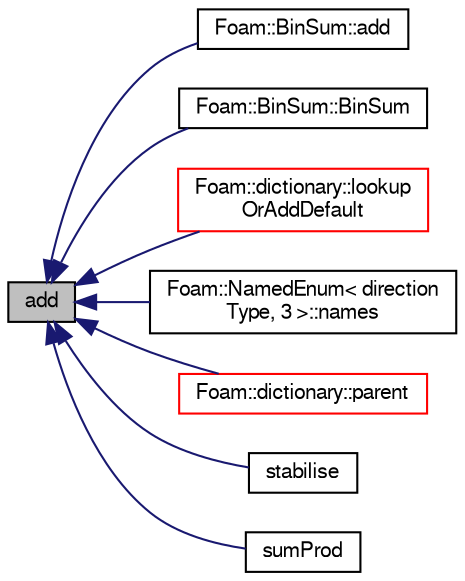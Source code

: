 digraph "add"
{
  bgcolor="transparent";
  edge [fontname="FreeSans",fontsize="10",labelfontname="FreeSans",labelfontsize="10"];
  node [fontname="FreeSans",fontsize="10",shape=record];
  rankdir="LR";
  Node66192 [label="add",height=0.2,width=0.4,color="black", fillcolor="grey75", style="filled", fontcolor="black"];
  Node66192 -> Node66193 [dir="back",color="midnightblue",fontsize="10",style="solid",fontname="FreeSans"];
  Node66193 [label="Foam::BinSum::add",height=0.2,width=0.4,color="black",URL="$a25882.html#a41e0562e8ef5c2d57c1ffe19c3f9d6fc"];
  Node66192 -> Node66194 [dir="back",color="midnightblue",fontsize="10",style="solid",fontname="FreeSans"];
  Node66194 [label="Foam::BinSum::BinSum",height=0.2,width=0.4,color="black",URL="$a25882.html#a0418d57b79311830c02a326d7ff1dea7",tooltip="Construct given min, max, delta and data. "];
  Node66192 -> Node66195 [dir="back",color="midnightblue",fontsize="10",style="solid",fontname="FreeSans"];
  Node66195 [label="Foam::dictionary::lookup\lOrAddDefault",height=0.2,width=0.4,color="red",URL="$a26014.html#aadafaae6847668979f5ce540f62d6e62",tooltip="Find and return a T, if not found return the given. "];
  Node66192 -> Node66328 [dir="back",color="midnightblue",fontsize="10",style="solid",fontname="FreeSans"];
  Node66328 [label="Foam::NamedEnum\< direction\lType, 3 \>::names",height=0.2,width=0.4,color="black",URL="$a25998.html#a7350da3a0edd92cd11e6c479c9967dc8"];
  Node66192 -> Node66329 [dir="back",color="midnightblue",fontsize="10",style="solid",fontname="FreeSans"];
  Node66329 [label="Foam::dictionary::parent",height=0.2,width=0.4,color="red",URL="$a26014.html#aa61b91b31f7894b612502ff4803891d5",tooltip="Return the parent dictionary. "];
  Node66192 -> Node66395 [dir="back",color="midnightblue",fontsize="10",style="solid",fontname="FreeSans"];
  Node66395 [label="stabilise",height=0.2,width=0.4,color="black",URL="$a21124.html#aad840398bfc1f7568110b83229ffad34"];
  Node66192 -> Node66396 [dir="back",color="midnightblue",fontsize="10",style="solid",fontname="FreeSans"];
  Node66396 [label="sumProd",height=0.2,width=0.4,color="black",URL="$a21124.html#a5b480f6156c25bef4de87d86094e87ea"];
}

